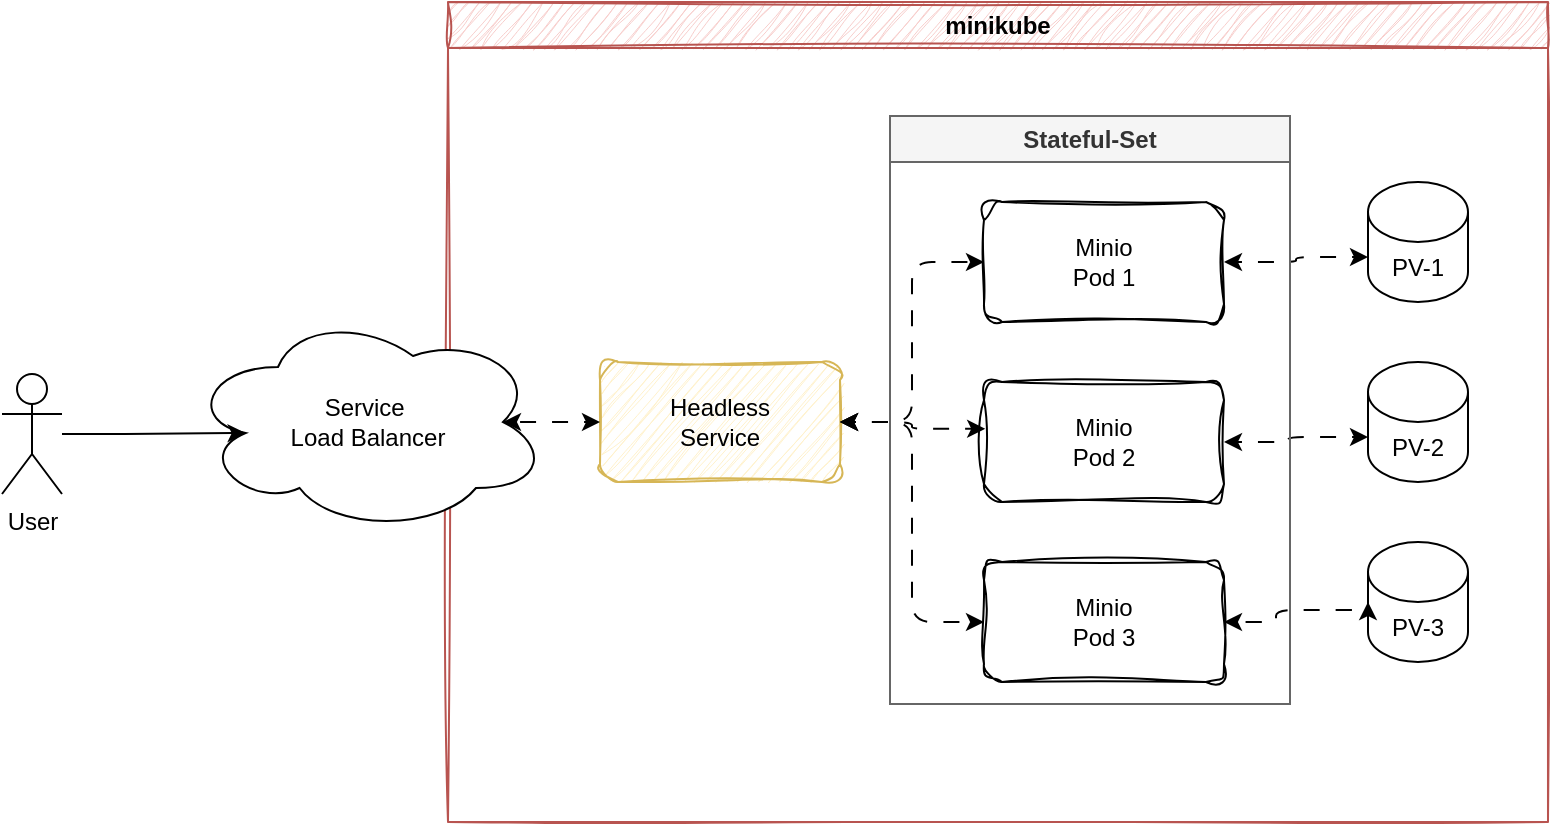 <mxfile version="24.5.3" type="device">
  <diagram name="Page-1" id="xPxM3dO_xRjAs06OrjUH">
    <mxGraphModel dx="1051" dy="682" grid="0" gridSize="10" guides="0" tooltips="1" connect="1" arrows="1" fold="1" page="1" pageScale="1" pageWidth="827" pageHeight="1169" math="0" shadow="0">
      <root>
        <mxCell id="0" />
        <mxCell id="1" parent="0" />
        <mxCell id="nc31xp5wuDJvplIaxhBn-1" value="minikube" style="swimlane;whiteSpace=wrap;html=1;fillColor=#f8cecc;strokeColor=#b85450;sketch=1;curveFitting=1;jiggle=2;" vertex="1" parent="1">
          <mxGeometry x="250" y="128" width="550" height="410" as="geometry" />
        </mxCell>
        <mxCell id="nc31xp5wuDJvplIaxhBn-2" value="Headless&lt;div&gt;Service&lt;/div&gt;" style="rounded=1;whiteSpace=wrap;html=1;sketch=1;curveFitting=1;jiggle=2;fillColor=#fff2cc;strokeColor=#d6b656;" vertex="1" parent="nc31xp5wuDJvplIaxhBn-1">
          <mxGeometry x="76" y="180" width="120" height="60" as="geometry" />
        </mxCell>
        <mxCell id="nc31xp5wuDJvplIaxhBn-3" value="Minio&lt;br&gt;Pod 1" style="rounded=1;whiteSpace=wrap;html=1;sketch=1;curveFitting=1;jiggle=2;" vertex="1" parent="nc31xp5wuDJvplIaxhBn-1">
          <mxGeometry x="268" y="100" width="120" height="60" as="geometry" />
        </mxCell>
        <mxCell id="nc31xp5wuDJvplIaxhBn-4" value="Minio&lt;br&gt;Pod 2" style="rounded=1;whiteSpace=wrap;html=1;sketch=1;curveFitting=1;jiggle=2;" vertex="1" parent="nc31xp5wuDJvplIaxhBn-1">
          <mxGeometry x="268" y="190" width="120" height="60" as="geometry" />
        </mxCell>
        <mxCell id="nc31xp5wuDJvplIaxhBn-5" value="Minio&lt;br&gt;Pod 3" style="rounded=1;whiteSpace=wrap;html=1;sketch=1;curveFitting=1;jiggle=2;" vertex="1" parent="nc31xp5wuDJvplIaxhBn-1">
          <mxGeometry x="268" y="280" width="120" height="60" as="geometry" />
        </mxCell>
        <mxCell id="nc31xp5wuDJvplIaxhBn-6" value="" style="endArrow=classic;startArrow=classic;html=1;rounded=1;exitX=1;exitY=0.5;exitDx=0;exitDy=0;entryX=0;entryY=0.5;entryDx=0;entryDy=0;edgeStyle=orthogonalEdgeStyle;flowAnimation=1;" edge="1" parent="nc31xp5wuDJvplIaxhBn-1" source="nc31xp5wuDJvplIaxhBn-2" target="nc31xp5wuDJvplIaxhBn-3">
          <mxGeometry width="50" height="50" relative="1" as="geometry">
            <mxPoint x="330" y="330" as="sourcePoint" />
            <mxPoint x="380" y="280" as="targetPoint" />
          </mxGeometry>
        </mxCell>
        <mxCell id="nc31xp5wuDJvplIaxhBn-8" value="" style="endArrow=classic;startArrow=classic;html=1;rounded=1;exitX=1;exitY=0.5;exitDx=0;exitDy=0;entryX=0;entryY=0.5;entryDx=0;entryDy=0;edgeStyle=orthogonalEdgeStyle;flowAnimation=1;" edge="1" parent="nc31xp5wuDJvplIaxhBn-1" source="nc31xp5wuDJvplIaxhBn-2" target="nc31xp5wuDJvplIaxhBn-5">
          <mxGeometry width="50" height="50" relative="1" as="geometry">
            <mxPoint x="200" y="220" as="sourcePoint" />
            <mxPoint x="260" y="140" as="targetPoint" />
          </mxGeometry>
        </mxCell>
        <mxCell id="nc31xp5wuDJvplIaxhBn-9" value="" style="endArrow=classic;startArrow=classic;html=1;rounded=1;exitX=1;exitY=0.5;exitDx=0;exitDy=0;entryX=0.005;entryY=0.39;entryDx=0;entryDy=0;edgeStyle=orthogonalEdgeStyle;flowAnimation=1;entryPerimeter=0;" edge="1" parent="nc31xp5wuDJvplIaxhBn-1" source="nc31xp5wuDJvplIaxhBn-2" target="nc31xp5wuDJvplIaxhBn-4">
          <mxGeometry width="50" height="50" relative="1" as="geometry">
            <mxPoint x="200" y="220" as="sourcePoint" />
            <mxPoint x="260" y="320" as="targetPoint" />
          </mxGeometry>
        </mxCell>
        <mxCell id="nc31xp5wuDJvplIaxhBn-19" value="PV-2" style="shape=cylinder3;whiteSpace=wrap;html=1;boundedLbl=1;backgroundOutline=1;size=15;" vertex="1" parent="nc31xp5wuDJvplIaxhBn-1">
          <mxGeometry x="460" y="180" width="50" height="60" as="geometry" />
        </mxCell>
        <mxCell id="nc31xp5wuDJvplIaxhBn-20" value="PV-3" style="shape=cylinder3;whiteSpace=wrap;html=1;boundedLbl=1;backgroundOutline=1;size=15;" vertex="1" parent="nc31xp5wuDJvplIaxhBn-1">
          <mxGeometry x="460" y="270" width="50" height="60" as="geometry" />
        </mxCell>
        <mxCell id="nc31xp5wuDJvplIaxhBn-21" value="PV-1" style="shape=cylinder3;whiteSpace=wrap;html=1;boundedLbl=1;backgroundOutline=1;size=15;" vertex="1" parent="nc31xp5wuDJvplIaxhBn-1">
          <mxGeometry x="460" y="90" width="50" height="60" as="geometry" />
        </mxCell>
        <mxCell id="nc31xp5wuDJvplIaxhBn-22" value="" style="endArrow=classic;startArrow=classic;html=1;rounded=1;exitX=0;exitY=0;exitDx=0;exitDy=37.5;entryX=1;entryY=0.5;entryDx=0;entryDy=0;edgeStyle=orthogonalEdgeStyle;flowAnimation=1;exitPerimeter=0;" edge="1" parent="nc31xp5wuDJvplIaxhBn-1" source="nc31xp5wuDJvplIaxhBn-21" target="nc31xp5wuDJvplIaxhBn-3">
          <mxGeometry width="50" height="50" relative="1" as="geometry">
            <mxPoint x="200" y="220" as="sourcePoint" />
            <mxPoint x="260" y="140" as="targetPoint" />
          </mxGeometry>
        </mxCell>
        <mxCell id="nc31xp5wuDJvplIaxhBn-23" value="" style="endArrow=classic;startArrow=classic;html=1;rounded=1;exitX=0;exitY=0;exitDx=0;exitDy=37.5;entryX=1;entryY=0.5;entryDx=0;entryDy=0;edgeStyle=orthogonalEdgeStyle;flowAnimation=1;exitPerimeter=0;" edge="1" parent="nc31xp5wuDJvplIaxhBn-1" source="nc31xp5wuDJvplIaxhBn-19" target="nc31xp5wuDJvplIaxhBn-4">
          <mxGeometry width="50" height="50" relative="1" as="geometry">
            <mxPoint x="470" y="138" as="sourcePoint" />
            <mxPoint x="380" y="140" as="targetPoint" />
            <Array as="points">
              <mxPoint x="420" y="218" />
              <mxPoint x="420" y="220" />
            </Array>
          </mxGeometry>
        </mxCell>
        <mxCell id="nc31xp5wuDJvplIaxhBn-24" value="" style="endArrow=classic;startArrow=classic;html=1;rounded=1;exitX=0;exitY=0.5;exitDx=0;exitDy=0;edgeStyle=orthogonalEdgeStyle;flowAnimation=1;exitPerimeter=0;entryX=1;entryY=0.5;entryDx=0;entryDy=0;" edge="1" parent="nc31xp5wuDJvplIaxhBn-1" source="nc31xp5wuDJvplIaxhBn-20" target="nc31xp5wuDJvplIaxhBn-5">
          <mxGeometry width="50" height="50" relative="1" as="geometry">
            <mxPoint x="470" y="228" as="sourcePoint" />
            <mxPoint x="406" y="325" as="targetPoint" />
            <Array as="points">
              <mxPoint x="460" y="304" />
              <mxPoint x="414" y="304" />
              <mxPoint x="414" y="310" />
            </Array>
          </mxGeometry>
        </mxCell>
        <mxCell id="nc31xp5wuDJvplIaxhBn-26" value="Stateful-Set" style="swimlane;whiteSpace=wrap;html=1;fillColor=#f5f5f5;fontColor=#333333;strokeColor=#666666;" vertex="1" parent="nc31xp5wuDJvplIaxhBn-1">
          <mxGeometry x="221" y="57" width="200" height="294" as="geometry" />
        </mxCell>
        <mxCell id="nc31xp5wuDJvplIaxhBn-10" value="Service&amp;nbsp;&lt;br&gt;Load Balancer" style="ellipse;shape=cloud;whiteSpace=wrap;html=1;" vertex="1" parent="1">
          <mxGeometry x="120" y="283" width="180" height="110" as="geometry" />
        </mxCell>
        <mxCell id="nc31xp5wuDJvplIaxhBn-13" value="" style="endArrow=classic;startArrow=classic;html=1;rounded=1;exitX=0;exitY=0.5;exitDx=0;exitDy=0;entryX=0.875;entryY=0.5;entryDx=0;entryDy=0;edgeStyle=orthogonalEdgeStyle;flowAnimation=1;entryPerimeter=0;" edge="1" parent="1" source="nc31xp5wuDJvplIaxhBn-2" target="nc31xp5wuDJvplIaxhBn-10">
          <mxGeometry width="50" height="50" relative="1" as="geometry">
            <mxPoint x="450" y="348" as="sourcePoint" />
            <mxPoint x="510" y="268" as="targetPoint" />
          </mxGeometry>
        </mxCell>
        <mxCell id="nc31xp5wuDJvplIaxhBn-14" value="User" style="shape=umlActor;verticalLabelPosition=bottom;verticalAlign=top;html=1;outlineConnect=0;" vertex="1" parent="1">
          <mxGeometry x="27" y="314" width="30" height="60" as="geometry" />
        </mxCell>
        <mxCell id="nc31xp5wuDJvplIaxhBn-17" style="edgeStyle=orthogonalEdgeStyle;rounded=0;orthogonalLoop=1;jettySize=auto;html=1;entryX=0.16;entryY=0.55;entryDx=0;entryDy=0;entryPerimeter=0;" edge="1" parent="1" source="nc31xp5wuDJvplIaxhBn-14" target="nc31xp5wuDJvplIaxhBn-10">
          <mxGeometry relative="1" as="geometry" />
        </mxCell>
      </root>
    </mxGraphModel>
  </diagram>
</mxfile>
